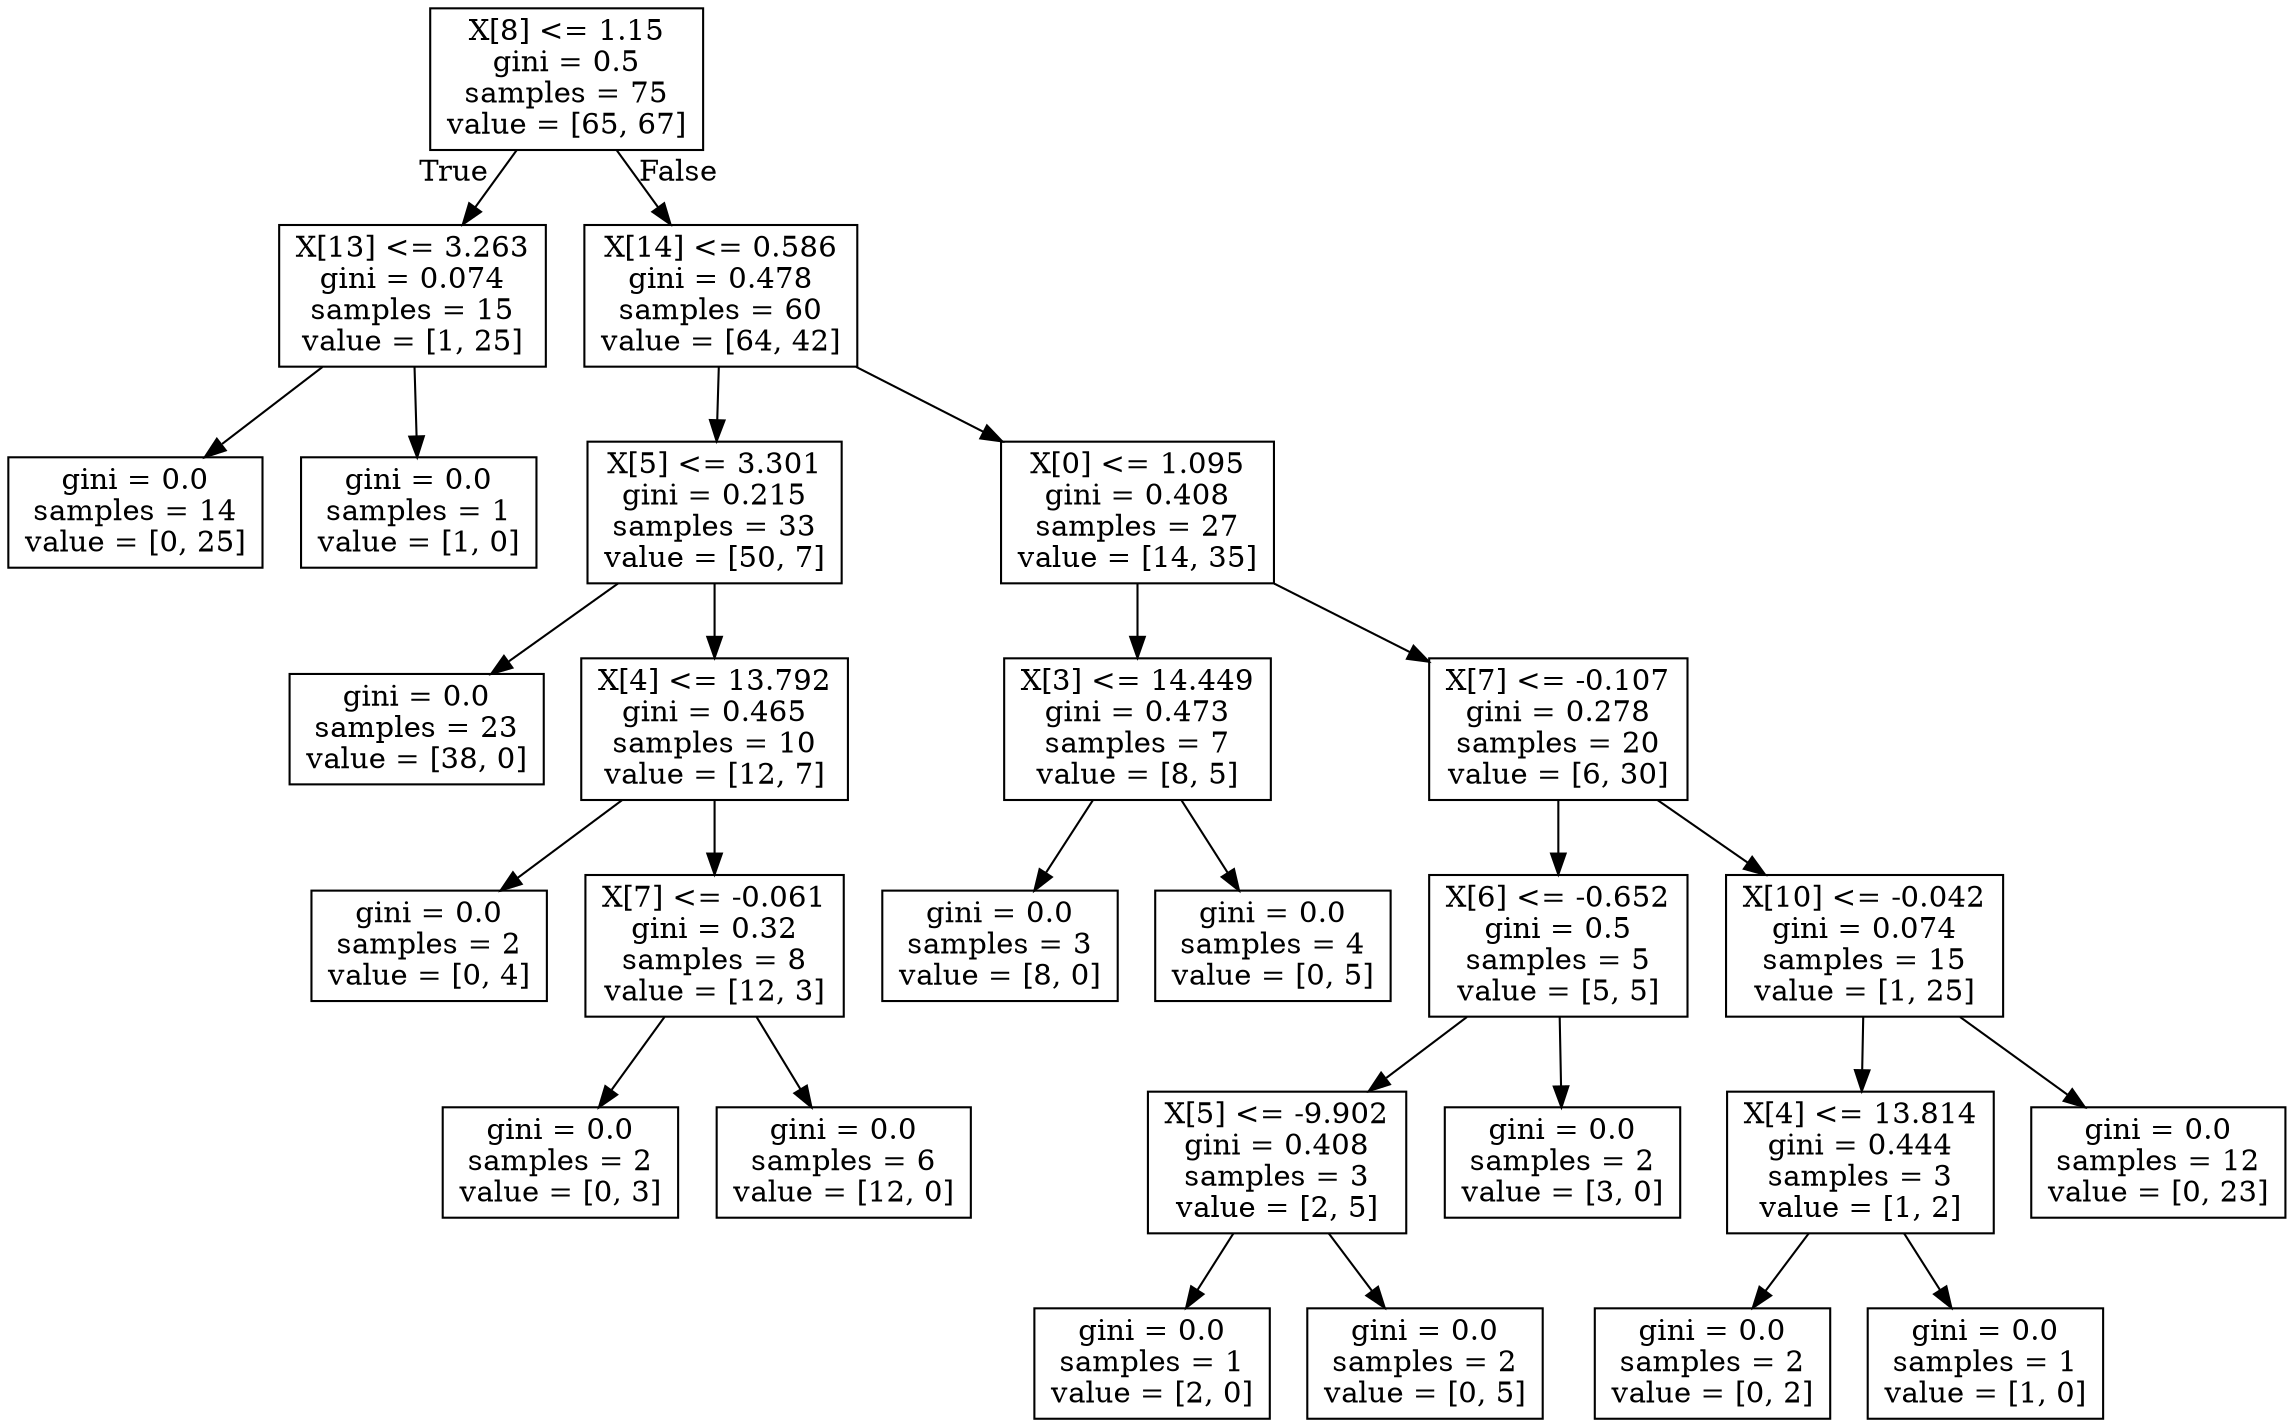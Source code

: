 digraph Tree {
node [shape=box] ;
0 [label="X[8] <= 1.15\ngini = 0.5\nsamples = 75\nvalue = [65, 67]"] ;
1 [label="X[13] <= 3.263\ngini = 0.074\nsamples = 15\nvalue = [1, 25]"] ;
0 -> 1 [labeldistance=2.5, labelangle=45, headlabel="True"] ;
2 [label="gini = 0.0\nsamples = 14\nvalue = [0, 25]"] ;
1 -> 2 ;
3 [label="gini = 0.0\nsamples = 1\nvalue = [1, 0]"] ;
1 -> 3 ;
4 [label="X[14] <= 0.586\ngini = 0.478\nsamples = 60\nvalue = [64, 42]"] ;
0 -> 4 [labeldistance=2.5, labelangle=-45, headlabel="False"] ;
5 [label="X[5] <= 3.301\ngini = 0.215\nsamples = 33\nvalue = [50, 7]"] ;
4 -> 5 ;
6 [label="gini = 0.0\nsamples = 23\nvalue = [38, 0]"] ;
5 -> 6 ;
7 [label="X[4] <= 13.792\ngini = 0.465\nsamples = 10\nvalue = [12, 7]"] ;
5 -> 7 ;
8 [label="gini = 0.0\nsamples = 2\nvalue = [0, 4]"] ;
7 -> 8 ;
9 [label="X[7] <= -0.061\ngini = 0.32\nsamples = 8\nvalue = [12, 3]"] ;
7 -> 9 ;
10 [label="gini = 0.0\nsamples = 2\nvalue = [0, 3]"] ;
9 -> 10 ;
11 [label="gini = 0.0\nsamples = 6\nvalue = [12, 0]"] ;
9 -> 11 ;
12 [label="X[0] <= 1.095\ngini = 0.408\nsamples = 27\nvalue = [14, 35]"] ;
4 -> 12 ;
13 [label="X[3] <= 14.449\ngini = 0.473\nsamples = 7\nvalue = [8, 5]"] ;
12 -> 13 ;
14 [label="gini = 0.0\nsamples = 3\nvalue = [8, 0]"] ;
13 -> 14 ;
15 [label="gini = 0.0\nsamples = 4\nvalue = [0, 5]"] ;
13 -> 15 ;
16 [label="X[7] <= -0.107\ngini = 0.278\nsamples = 20\nvalue = [6, 30]"] ;
12 -> 16 ;
17 [label="X[6] <= -0.652\ngini = 0.5\nsamples = 5\nvalue = [5, 5]"] ;
16 -> 17 ;
18 [label="X[5] <= -9.902\ngini = 0.408\nsamples = 3\nvalue = [2, 5]"] ;
17 -> 18 ;
19 [label="gini = 0.0\nsamples = 1\nvalue = [2, 0]"] ;
18 -> 19 ;
20 [label="gini = 0.0\nsamples = 2\nvalue = [0, 5]"] ;
18 -> 20 ;
21 [label="gini = 0.0\nsamples = 2\nvalue = [3, 0]"] ;
17 -> 21 ;
22 [label="X[10] <= -0.042\ngini = 0.074\nsamples = 15\nvalue = [1, 25]"] ;
16 -> 22 ;
23 [label="X[4] <= 13.814\ngini = 0.444\nsamples = 3\nvalue = [1, 2]"] ;
22 -> 23 ;
24 [label="gini = 0.0\nsamples = 2\nvalue = [0, 2]"] ;
23 -> 24 ;
25 [label="gini = 0.0\nsamples = 1\nvalue = [1, 0]"] ;
23 -> 25 ;
26 [label="gini = 0.0\nsamples = 12\nvalue = [0, 23]"] ;
22 -> 26 ;
}